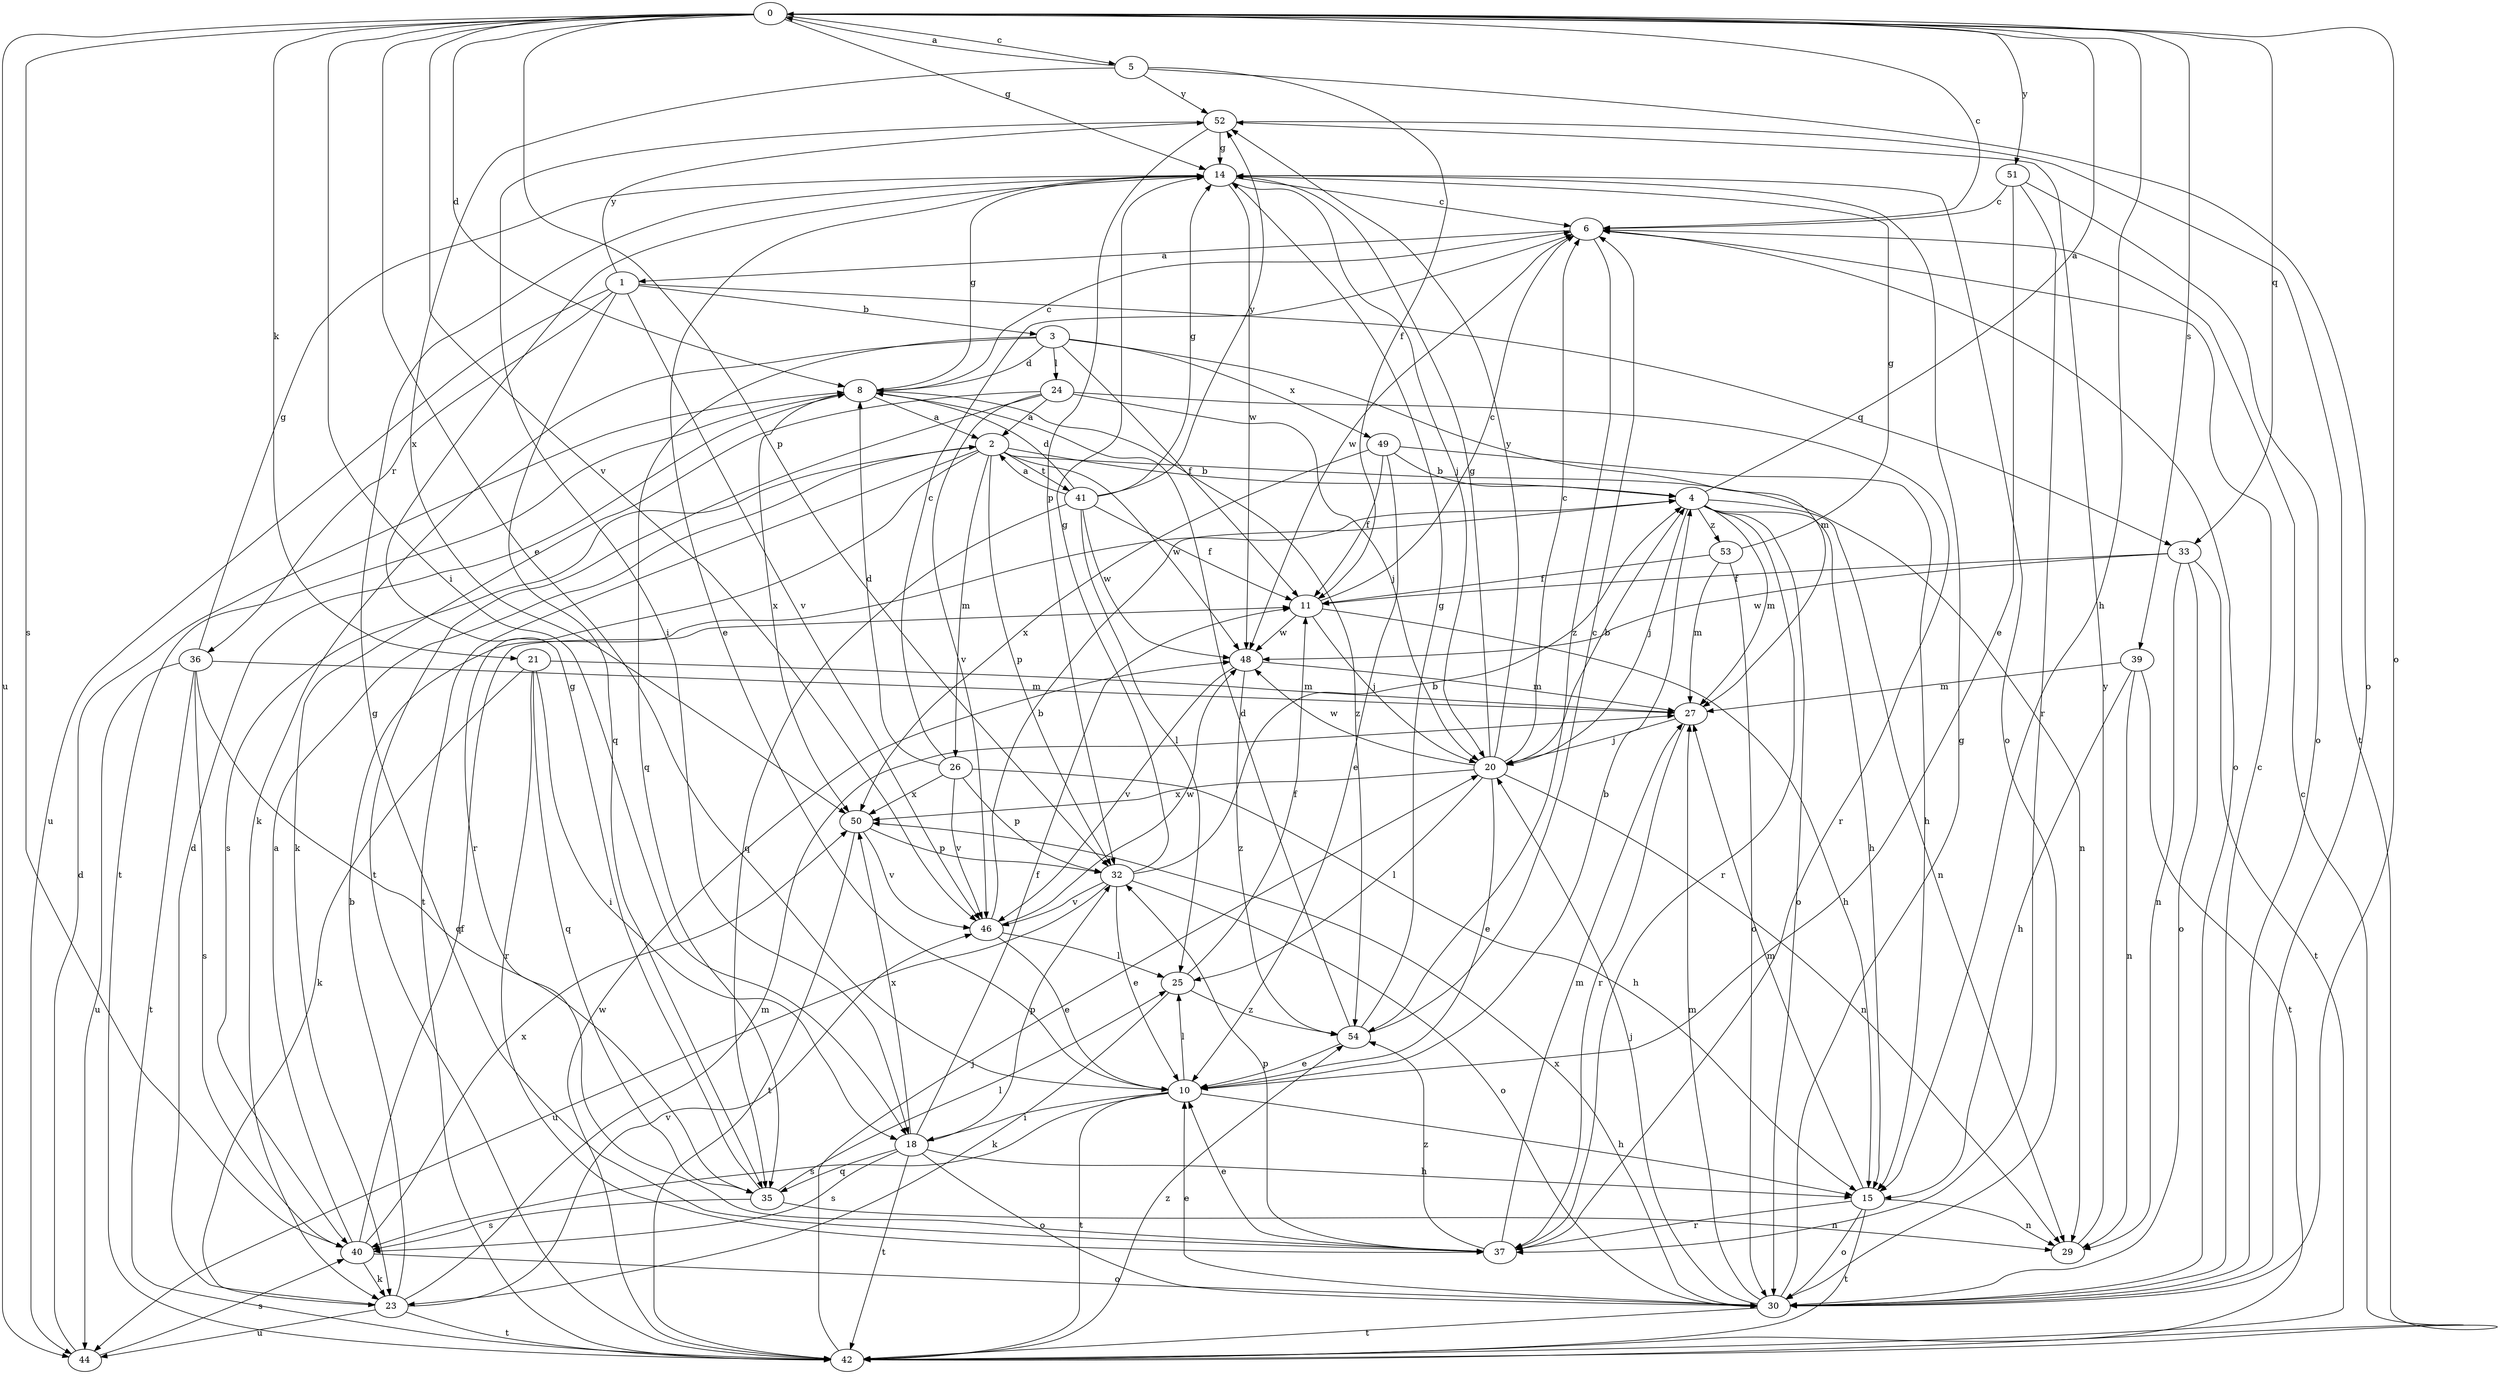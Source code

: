 strict digraph  {
0;
1;
2;
3;
4;
5;
6;
8;
10;
11;
14;
15;
18;
20;
21;
23;
24;
25;
26;
27;
29;
30;
32;
33;
35;
36;
37;
39;
40;
41;
42;
44;
46;
48;
49;
50;
51;
52;
53;
54;
0 -> 5  [label=c];
0 -> 6  [label=c];
0 -> 8  [label=d];
0 -> 10  [label=e];
0 -> 14  [label=g];
0 -> 15  [label=h];
0 -> 18  [label=i];
0 -> 21  [label=k];
0 -> 30  [label=o];
0 -> 32  [label=p];
0 -> 33  [label=q];
0 -> 39  [label=s];
0 -> 40  [label=s];
0 -> 44  [label=u];
0 -> 46  [label=v];
0 -> 51  [label=y];
1 -> 3  [label=b];
1 -> 33  [label=q];
1 -> 35  [label=q];
1 -> 36  [label=r];
1 -> 44  [label=u];
1 -> 46  [label=v];
1 -> 52  [label=y];
2 -> 4  [label=b];
2 -> 26  [label=m];
2 -> 29  [label=n];
2 -> 32  [label=p];
2 -> 37  [label=r];
2 -> 40  [label=s];
2 -> 41  [label=t];
2 -> 42  [label=t];
2 -> 48  [label=w];
3 -> 8  [label=d];
3 -> 11  [label=f];
3 -> 23  [label=k];
3 -> 24  [label=l];
3 -> 27  [label=m];
3 -> 35  [label=q];
3 -> 49  [label=x];
4 -> 0  [label=a];
4 -> 15  [label=h];
4 -> 20  [label=j];
4 -> 27  [label=m];
4 -> 29  [label=n];
4 -> 30  [label=o];
4 -> 37  [label=r];
4 -> 53  [label=z];
5 -> 0  [label=a];
5 -> 11  [label=f];
5 -> 30  [label=o];
5 -> 50  [label=x];
5 -> 52  [label=y];
6 -> 1  [label=a];
6 -> 30  [label=o];
6 -> 48  [label=w];
6 -> 54  [label=z];
8 -> 2  [label=a];
8 -> 6  [label=c];
8 -> 14  [label=g];
8 -> 42  [label=t];
8 -> 50  [label=x];
8 -> 54  [label=z];
10 -> 4  [label=b];
10 -> 15  [label=h];
10 -> 18  [label=i];
10 -> 25  [label=l];
10 -> 40  [label=s];
10 -> 42  [label=t];
11 -> 6  [label=c];
11 -> 15  [label=h];
11 -> 20  [label=j];
11 -> 48  [label=w];
14 -> 6  [label=c];
14 -> 10  [label=e];
14 -> 20  [label=j];
14 -> 30  [label=o];
14 -> 48  [label=w];
15 -> 27  [label=m];
15 -> 29  [label=n];
15 -> 30  [label=o];
15 -> 37  [label=r];
15 -> 42  [label=t];
18 -> 11  [label=f];
18 -> 15  [label=h];
18 -> 30  [label=o];
18 -> 32  [label=p];
18 -> 35  [label=q];
18 -> 40  [label=s];
18 -> 42  [label=t];
18 -> 50  [label=x];
20 -> 4  [label=b];
20 -> 6  [label=c];
20 -> 10  [label=e];
20 -> 14  [label=g];
20 -> 25  [label=l];
20 -> 29  [label=n];
20 -> 48  [label=w];
20 -> 50  [label=x];
20 -> 52  [label=y];
21 -> 18  [label=i];
21 -> 23  [label=k];
21 -> 27  [label=m];
21 -> 35  [label=q];
21 -> 37  [label=r];
23 -> 4  [label=b];
23 -> 8  [label=d];
23 -> 27  [label=m];
23 -> 42  [label=t];
23 -> 44  [label=u];
23 -> 46  [label=v];
24 -> 2  [label=a];
24 -> 20  [label=j];
24 -> 23  [label=k];
24 -> 37  [label=r];
24 -> 42  [label=t];
24 -> 46  [label=v];
25 -> 11  [label=f];
25 -> 23  [label=k];
25 -> 54  [label=z];
26 -> 6  [label=c];
26 -> 8  [label=d];
26 -> 15  [label=h];
26 -> 32  [label=p];
26 -> 46  [label=v];
26 -> 50  [label=x];
27 -> 20  [label=j];
27 -> 37  [label=r];
29 -> 52  [label=y];
30 -> 6  [label=c];
30 -> 10  [label=e];
30 -> 14  [label=g];
30 -> 20  [label=j];
30 -> 27  [label=m];
30 -> 42  [label=t];
30 -> 50  [label=x];
32 -> 4  [label=b];
32 -> 10  [label=e];
32 -> 14  [label=g];
32 -> 30  [label=o];
32 -> 44  [label=u];
32 -> 46  [label=v];
33 -> 11  [label=f];
33 -> 29  [label=n];
33 -> 30  [label=o];
33 -> 42  [label=t];
33 -> 48  [label=w];
35 -> 14  [label=g];
35 -> 25  [label=l];
35 -> 29  [label=n];
35 -> 40  [label=s];
36 -> 14  [label=g];
36 -> 27  [label=m];
36 -> 35  [label=q];
36 -> 40  [label=s];
36 -> 42  [label=t];
36 -> 44  [label=u];
37 -> 10  [label=e];
37 -> 14  [label=g];
37 -> 27  [label=m];
37 -> 32  [label=p];
37 -> 54  [label=z];
39 -> 15  [label=h];
39 -> 27  [label=m];
39 -> 29  [label=n];
39 -> 42  [label=t];
40 -> 2  [label=a];
40 -> 11  [label=f];
40 -> 23  [label=k];
40 -> 30  [label=o];
40 -> 50  [label=x];
41 -> 2  [label=a];
41 -> 8  [label=d];
41 -> 11  [label=f];
41 -> 14  [label=g];
41 -> 25  [label=l];
41 -> 35  [label=q];
41 -> 48  [label=w];
41 -> 52  [label=y];
42 -> 6  [label=c];
42 -> 20  [label=j];
42 -> 48  [label=w];
42 -> 54  [label=z];
44 -> 8  [label=d];
44 -> 40  [label=s];
46 -> 4  [label=b];
46 -> 10  [label=e];
46 -> 25  [label=l];
46 -> 48  [label=w];
48 -> 27  [label=m];
48 -> 46  [label=v];
48 -> 54  [label=z];
49 -> 4  [label=b];
49 -> 10  [label=e];
49 -> 11  [label=f];
49 -> 15  [label=h];
49 -> 50  [label=x];
50 -> 32  [label=p];
50 -> 42  [label=t];
50 -> 46  [label=v];
51 -> 6  [label=c];
51 -> 10  [label=e];
51 -> 30  [label=o];
51 -> 37  [label=r];
52 -> 14  [label=g];
52 -> 18  [label=i];
52 -> 32  [label=p];
52 -> 42  [label=t];
53 -> 11  [label=f];
53 -> 14  [label=g];
53 -> 27  [label=m];
53 -> 30  [label=o];
54 -> 6  [label=c];
54 -> 8  [label=d];
54 -> 10  [label=e];
54 -> 14  [label=g];
}
